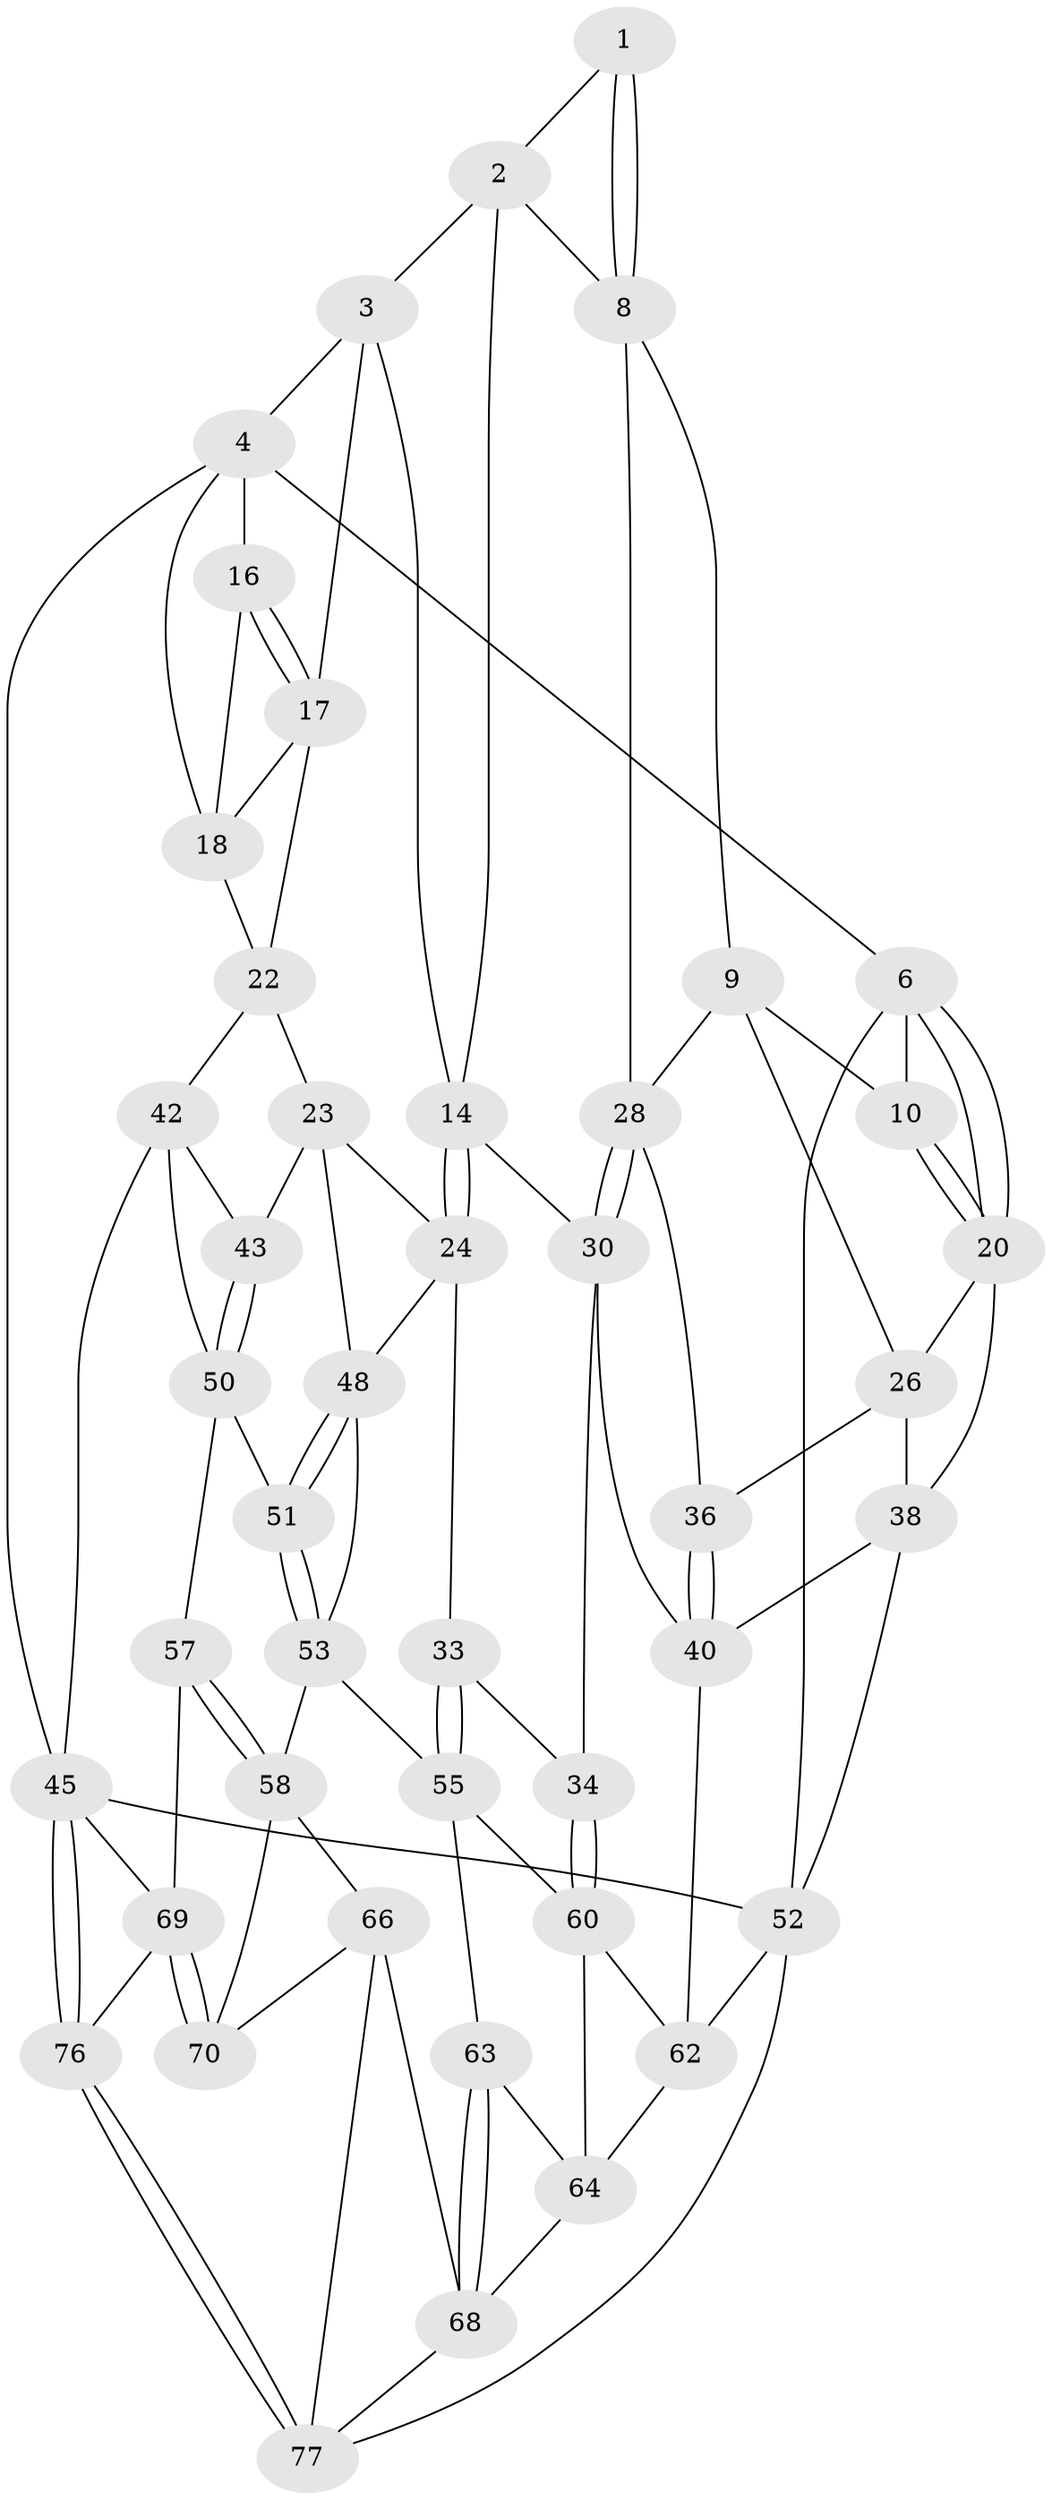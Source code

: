 // original degree distribution, {3: 0.02564102564102564, 4: 0.20512820512820512, 6: 0.1794871794871795, 5: 0.5897435897435898}
// Generated by graph-tools (version 1.1) at 2025/42/03/06/25 10:42:33]
// undirected, 45 vertices, 102 edges
graph export_dot {
graph [start="1"]
  node [color=gray90,style=filled];
  1 [pos="+0.3417208304760264+0"];
  2 [pos="+0.3758351984272883+0",super="+11"];
  3 [pos="+0.49131624378206107+0",super="+13"];
  4 [pos="+0.7540831225410148+0",super="+5"];
  6 [pos="+0+0",super="+7"];
  8 [pos="+0.16470470735598325+0.2440305201856449",super="+12"];
  9 [pos="+0.16000975242697657+0.24342407786470346",super="+25"];
  10 [pos="+0.12905587439317023+0.1458526298161449"];
  14 [pos="+0.5189108892586526+0.251415483942091",super="+15"];
  16 [pos="+0.7363647258585173+0.1425045241424904"];
  17 [pos="+0.6643520217397029+0.16941215577007807",super="+21"];
  18 [pos="+1+0",super="+19"];
  20 [pos="+0+0.05929972796906107",super="+27"];
  22 [pos="+0.7735949075513104+0.35324234462517246",super="+31"];
  23 [pos="+0.7570301327659015+0.402936786706318",super="+44"];
  24 [pos="+0.6668056489906932+0.42544694680272527",super="+32"];
  26 [pos="+0+0.31916167888192193",super="+37"];
  28 [pos="+0.28546294659638477+0.3920151335480157",super="+29"];
  30 [pos="+0.3450127441026507+0.4741994970673899",super="+35"];
  33 [pos="+0.5872872126957593+0.5490019263609867"];
  34 [pos="+0.35217634539658904+0.5451597236113558"];
  36 [pos="+0.14285302467696956+0.46039747480790383"];
  38 [pos="+0.06047658978376346+0.6379913339830102",super="+39"];
  40 [pos="+0.22688473563044434+0.6131361303481478",super="+41"];
  42 [pos="+1+0.4096110422236434",super="+47"];
  43 [pos="+0.8549203752197814+0.46482535368177047"];
  45 [pos="+1+1",super="+46"];
  48 [pos="+0.7939055903217803+0.5574963738054899",super="+49"];
  50 [pos="+0.89842283532132+0.637316533339917",super="+56"];
  51 [pos="+0.8256627804354957+0.6284908506548328"];
  52 [pos="+0+1",super="+72"];
  53 [pos="+0.7261912563441083+0.6716689330460155",super="+54"];
  55 [pos="+0.6510870877365209+0.6868991192995771",super="+59"];
  57 [pos="+0.9045210443115337+0.801101001966576"];
  58 [pos="+0.7180849192751328+0.725977863270073",super="+65"];
  60 [pos="+0.44038632922626064+0.7045208125332768",super="+61"];
  62 [pos="+0.22493063681910602+0.7356521713838499",super="+71"];
  63 [pos="+0.5495357626488351+0.8262885479959269"];
  64 [pos="+0.4647780223088082+0.8091151791776988",super="+73"];
  66 [pos="+0.6674251223014875+0.8780792727782966",super="+67"];
  68 [pos="+0.5711916004890566+0.8748249124167855",super="+74"];
  69 [pos="+0.7789566612182691+0.9233508202584858",super="+75"];
  70 [pos="+0.7386746141953273+0.8946312855770775"];
  76 [pos="+0.7118393881351018+1"];
  77 [pos="+0.5861777639341942+1",super="+78"];
  1 -- 2;
  1 -- 8;
  1 -- 8;
  2 -- 3;
  2 -- 8;
  2 -- 14;
  3 -- 4;
  3 -- 17;
  3 -- 14;
  4 -- 16;
  4 -- 18;
  4 -- 45;
  4 -- 6;
  6 -- 20;
  6 -- 20;
  6 -- 52;
  6 -- 10;
  8 -- 9;
  8 -- 28;
  9 -- 10;
  9 -- 26;
  9 -- 28;
  10 -- 20;
  10 -- 20;
  14 -- 24;
  14 -- 24;
  14 -- 30;
  16 -- 17;
  16 -- 17;
  16 -- 18;
  17 -- 22;
  17 -- 18;
  18 -- 22;
  20 -- 26;
  20 -- 38;
  22 -- 23;
  22 -- 42;
  23 -- 24;
  23 -- 48;
  23 -- 43;
  24 -- 33;
  24 -- 48;
  26 -- 36;
  26 -- 38;
  28 -- 30;
  28 -- 30;
  28 -- 36;
  30 -- 40;
  30 -- 34;
  33 -- 34;
  33 -- 55;
  33 -- 55;
  34 -- 60;
  34 -- 60;
  36 -- 40;
  36 -- 40;
  38 -- 40;
  38 -- 52;
  40 -- 62;
  42 -- 43;
  42 -- 50;
  42 -- 45;
  43 -- 50;
  43 -- 50;
  45 -- 76;
  45 -- 76;
  45 -- 52;
  45 -- 69;
  48 -- 51;
  48 -- 51;
  48 -- 53;
  50 -- 51;
  50 -- 57;
  51 -- 53;
  51 -- 53;
  52 -- 62;
  52 -- 77;
  53 -- 58;
  53 -- 55;
  55 -- 60;
  55 -- 63;
  57 -- 58;
  57 -- 58;
  57 -- 69;
  58 -- 66;
  58 -- 70;
  60 -- 64;
  60 -- 62;
  62 -- 64;
  63 -- 64;
  63 -- 68;
  63 -- 68;
  64 -- 68;
  66 -- 70;
  66 -- 68;
  66 -- 77;
  68 -- 77;
  69 -- 70;
  69 -- 70;
  69 -- 76;
  76 -- 77;
  76 -- 77;
}
